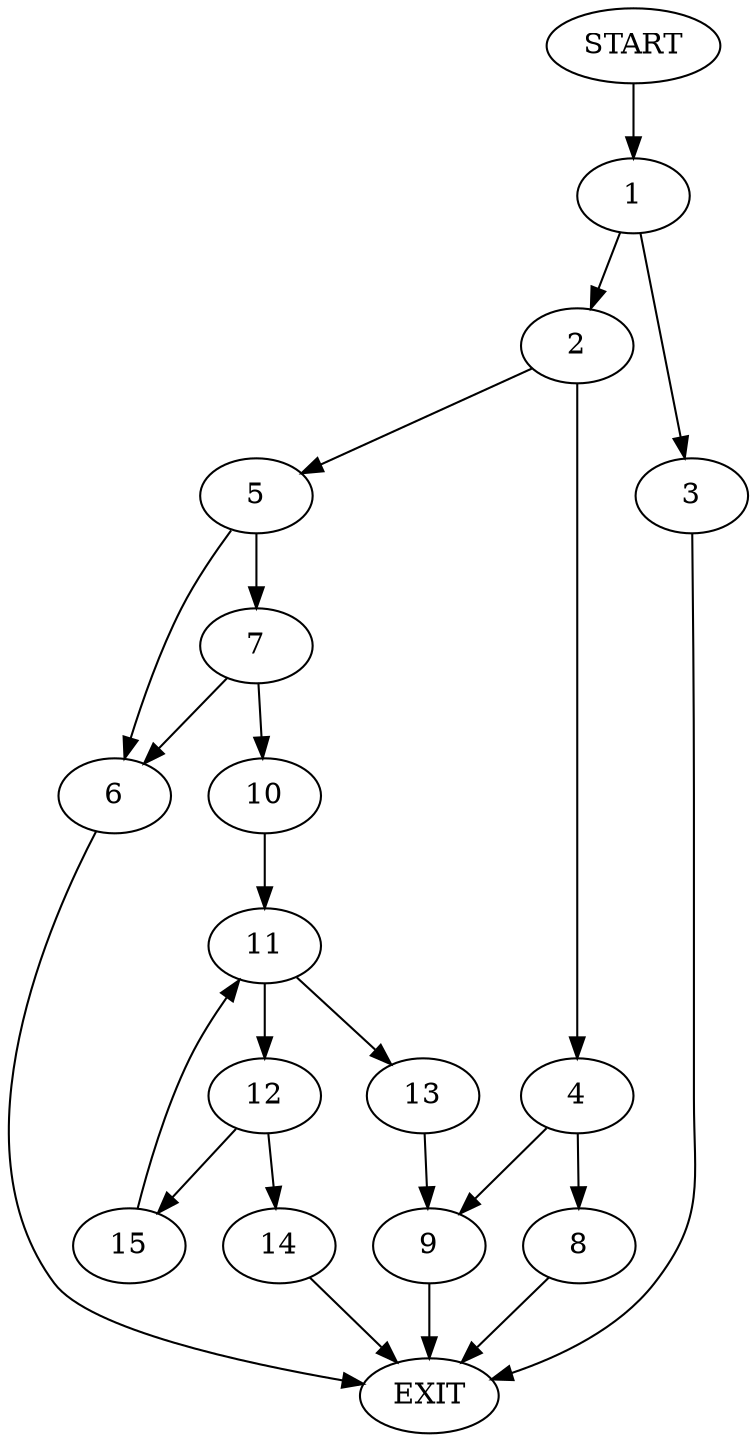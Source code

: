 digraph {
0 [label="START"]
16 [label="EXIT"]
0 -> 1
1 -> 2
1 -> 3
2 -> 4
2 -> 5
3 -> 16
5 -> 6
5 -> 7
4 -> 8
4 -> 9
7 -> 6
7 -> 10
6 -> 16
10 -> 11
11 -> 12
11 -> 13
12 -> 14
12 -> 15
13 -> 9
15 -> 11
14 -> 16
9 -> 16
8 -> 16
}
